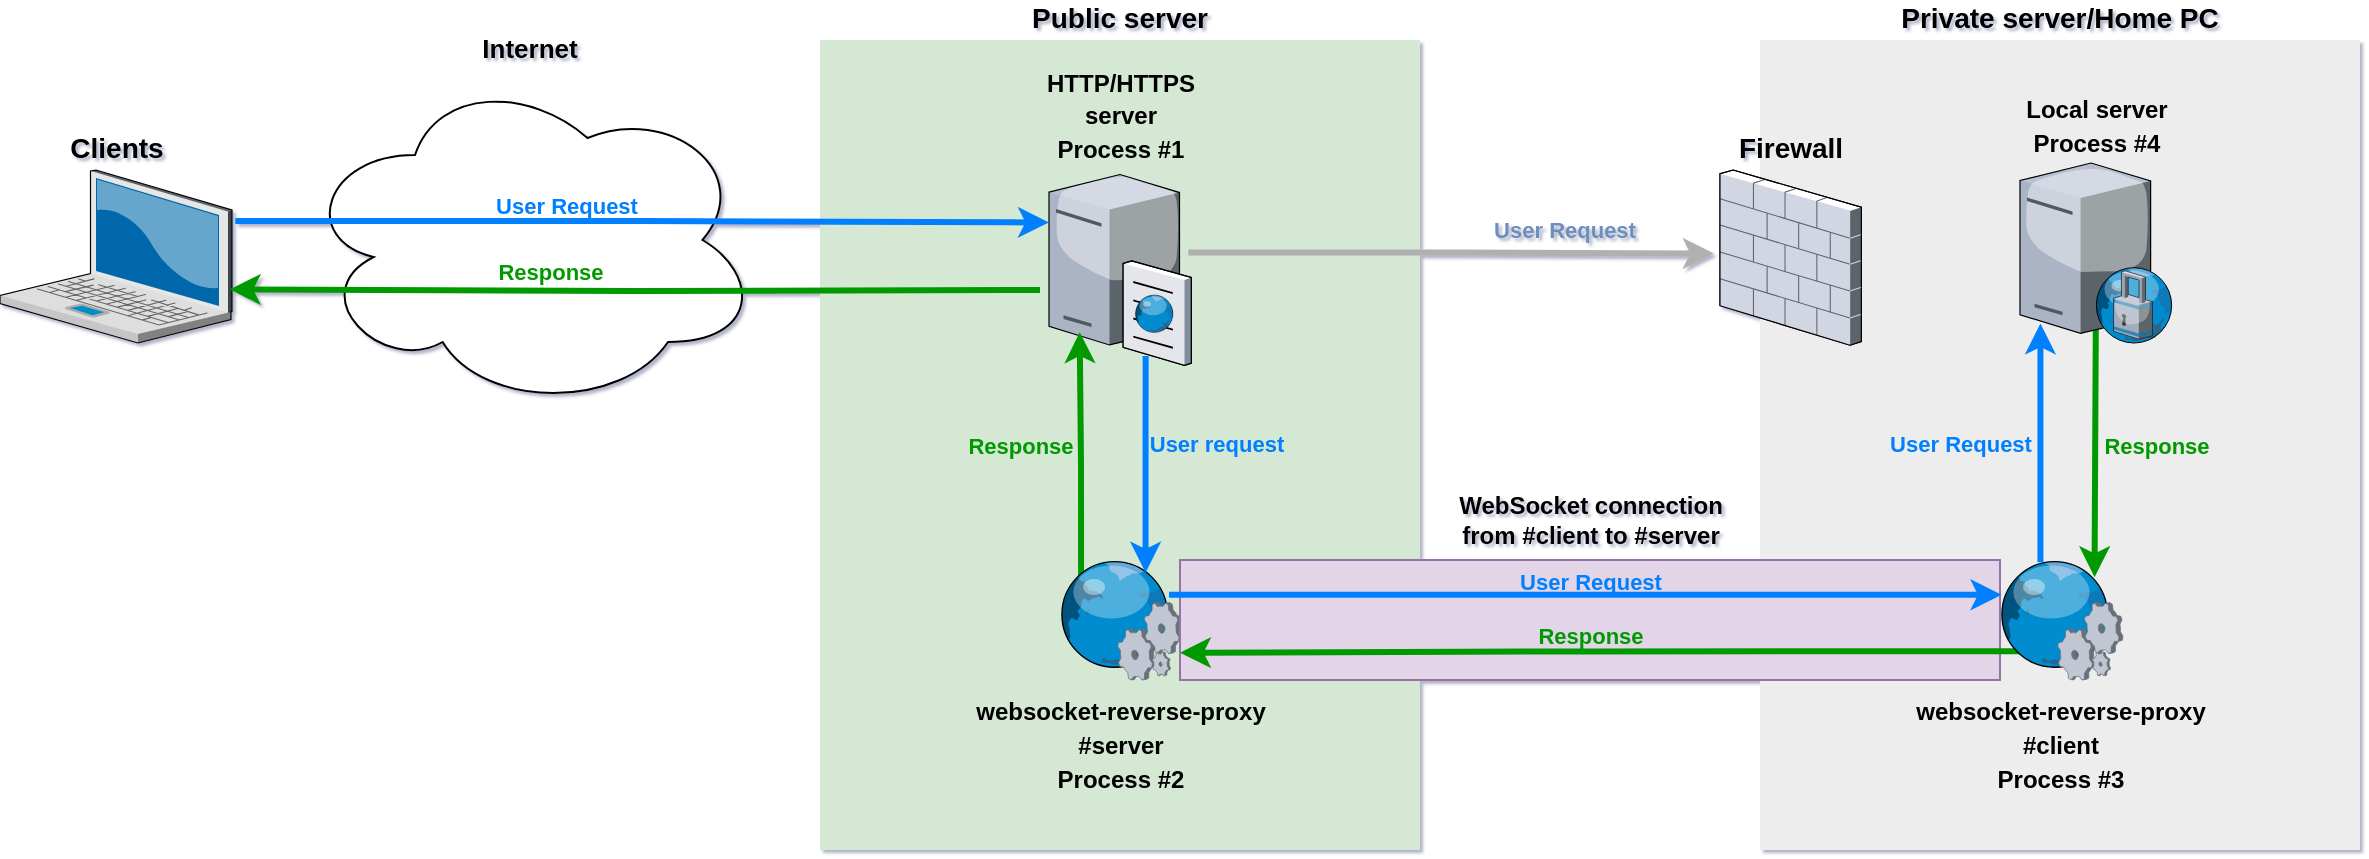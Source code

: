 <mxfile version="21.2.8" type="device">
  <diagram name="Page-1" id="e3a06f82-3646-2815-327d-82caf3d4e204">
    <mxGraphModel dx="1357" dy="902" grid="1" gridSize="10" guides="1" tooltips="1" connect="1" arrows="1" fold="1" page="1" pageScale="1.5" pageWidth="1169" pageHeight="826" background="none" math="0" shadow="1">
      <root>
        <mxCell id="0" style=";html=1;" />
        <mxCell id="1" style=";html=1;" parent="0" />
        <mxCell id="wptYLEPNSwvoELZBwLhr-25" value="&lt;font size=&quot;1&quot; color=&quot;#000000&quot;&gt;&lt;b style=&quot;font-size: 13px;&quot;&gt;Internet&lt;/b&gt;&lt;/font&gt;" style="ellipse;shape=cloud;whiteSpace=wrap;html=1;labelBackgroundColor=none;fontColor=#B3B3B3;labelPosition=center;verticalLabelPosition=top;align=center;verticalAlign=bottom;" parent="1" vertex="1">
          <mxGeometry x="350" y="460" width="230" height="170" as="geometry" />
        </mxCell>
        <mxCell id="6a7d8f32e03d9370-59" value="&lt;b&gt;Private server/Home PC&lt;br&gt;&lt;/b&gt;" style="whiteSpace=wrap;html=1;fillColor=#EDEDED;fontSize=14;strokeColor=none;verticalAlign=bottom;labelPosition=center;verticalLabelPosition=top;align=center;" parent="1" vertex="1">
          <mxGeometry x="1080" y="445" width="300" height="405" as="geometry" />
        </mxCell>
        <mxCell id="6a7d8f32e03d9370-60" value="&lt;b&gt;Public server&lt;br&gt;&lt;/b&gt;" style="whiteSpace=wrap;html=1;fillColor=#d5e8d4;fontSize=14;strokeColor=none;verticalAlign=bottom;labelPosition=center;verticalLabelPosition=top;align=center;" parent="1" vertex="1">
          <mxGeometry x="610" y="445" width="300" height="405" as="geometry" />
        </mxCell>
        <mxCell id="Pyz9VePpLtmn9AcQmofo-2" style="edgeStyle=orthogonalEdgeStyle;rounded=0;orthogonalLoop=1;jettySize=auto;html=1;entryX=0;entryY=0.269;entryDx=0;entryDy=0;entryPerimeter=0;strokeWidth=3;strokeColor=#007FFF;exitX=1.014;exitY=0.295;exitDx=0;exitDy=0;exitPerimeter=0;" parent="1" source="6a7d8f32e03d9370-2" target="6a7d8f32e03d9370-15" edge="1">
          <mxGeometry relative="1" as="geometry" />
        </mxCell>
        <mxCell id="Pyz9VePpLtmn9AcQmofo-3" value="&lt;b&gt;User Request&lt;/b&gt;" style="edgeLabel;html=1;align=center;verticalAlign=middle;resizable=0;points=[];labelBackgroundColor=none;fontColor=#007FFF;" parent="Pyz9VePpLtmn9AcQmofo-2" vertex="1" connectable="0">
          <mxGeometry x="-0.184" y="-1" relative="1" as="geometry">
            <mxPoint x="-1" y="-9" as="offset" />
          </mxGeometry>
        </mxCell>
        <mxCell id="6a7d8f32e03d9370-2" value="&lt;b&gt;Clients&lt;/b&gt;" style="verticalLabelPosition=top;aspect=fixed;html=1;verticalAlign=bottom;strokeColor=none;shape=mxgraph.citrix.laptop_2;fillColor=#66B2FF;gradientColor=#0066CC;fontSize=14;labelPosition=center;align=center;" parent="1" vertex="1">
          <mxGeometry x="200.0" y="510" width="116" height="86.5" as="geometry" />
        </mxCell>
        <mxCell id="Pyz9VePpLtmn9AcQmofo-6" style="edgeStyle=orthogonalEdgeStyle;rounded=0;orthogonalLoop=1;jettySize=auto;html=1;entryX=-0.044;entryY=0.477;entryDx=0;entryDy=0;entryPerimeter=0;strokeWidth=3;fillColor=#f5f5f5;strokeColor=#b0b0b0;exitX=0.981;exitY=0.423;exitDx=0;exitDy=0;exitPerimeter=0;" parent="1" source="6a7d8f32e03d9370-15" target="6a7d8f32e03d9370-20" edge="1">
          <mxGeometry relative="1" as="geometry" />
        </mxCell>
        <mxCell id="Pyz9VePpLtmn9AcQmofo-15" value="&lt;font color=&quot;#6c8ebf&quot;&gt;&lt;b&gt;User Request&lt;/b&gt;&lt;/font&gt;" style="edgeLabel;html=1;align=center;verticalAlign=middle;resizable=0;points=[];labelBackgroundColor=none;" parent="Pyz9VePpLtmn9AcQmofo-6" vertex="1" connectable="0">
          <mxGeometry x="-0.24" y="2" relative="1" as="geometry">
            <mxPoint x="88" y="-9" as="offset" />
          </mxGeometry>
        </mxCell>
        <mxCell id="Pyz9VePpLtmn9AcQmofo-26" style="edgeStyle=orthogonalEdgeStyle;rounded=0;orthogonalLoop=1;jettySize=auto;html=1;entryX=0.99;entryY=0.69;entryDx=0;entryDy=0;entryPerimeter=0;strokeWidth=3;strokeColor=#009900;" parent="1" target="6a7d8f32e03d9370-2" edge="1">
          <mxGeometry relative="1" as="geometry">
            <mxPoint x="720" y="570" as="sourcePoint" />
          </mxGeometry>
        </mxCell>
        <mxCell id="Pyz9VePpLtmn9AcQmofo-27" value="&lt;b&gt;&lt;font&gt;Response&lt;/font&gt;&lt;/b&gt;" style="edgeLabel;html=1;align=center;verticalAlign=middle;resizable=0;points=[];fontColor=#009900;" parent="Pyz9VePpLtmn9AcQmofo-26" vertex="1" connectable="0">
          <mxGeometry x="0.334" y="-3" relative="1" as="geometry">
            <mxPoint x="25" y="-6" as="offset" />
          </mxGeometry>
        </mxCell>
        <mxCell id="6a7d8f32e03d9370-15" value="&lt;font style=&quot;font-size: 12px;&quot;&gt;&lt;b style=&quot;&quot;&gt;HTTP/HTTPS&lt;br&gt;server&lt;br&gt;Process #1&lt;br&gt;&lt;/b&gt;&lt;/font&gt;" style="verticalLabelPosition=top;aspect=fixed;html=1;verticalAlign=bottom;strokeColor=none;shape=mxgraph.citrix.cache_server;fillColor=#66B2FF;gradientColor=#0066CC;fontSize=14;labelPosition=center;align=center;" parent="1" vertex="1">
          <mxGeometry x="724.5" y="510" width="71" height="97.5" as="geometry" />
        </mxCell>
        <mxCell id="6a7d8f32e03d9370-20" value="&lt;b&gt;&lt;font style=&quot;font-size: 14px;&quot;&gt;Firewall&lt;/font&gt;&lt;/b&gt;" style="verticalLabelPosition=top;aspect=fixed;html=1;verticalAlign=bottom;strokeColor=none;shape=mxgraph.citrix.firewall;fillColor=#66B2FF;gradientColor=#0066CC;fontSize=14;labelPosition=center;align=center;" parent="1" vertex="1">
          <mxGeometry x="1060" y="510.0" width="70.67" height="87.63" as="geometry" />
        </mxCell>
        <mxCell id="Pyz9VePpLtmn9AcQmofo-22" style="edgeStyle=orthogonalEdgeStyle;rounded=0;orthogonalLoop=1;jettySize=auto;html=1;entryX=0.774;entryY=0.143;entryDx=0;entryDy=0;entryPerimeter=0;exitX=0.495;exitY=0.929;exitDx=0;exitDy=0;exitPerimeter=0;strokeWidth=3;strokeColor=#009900;" parent="1" source="6a7d8f32e03d9370-25" target="dOMa9YdFmdKZkA4RM8_y-1" edge="1">
          <mxGeometry relative="1" as="geometry">
            <Array as="points">
              <mxPoint x="1248" y="588" />
              <mxPoint x="1247" y="588" />
            </Array>
          </mxGeometry>
        </mxCell>
        <mxCell id="Pyz9VePpLtmn9AcQmofo-23" value="&lt;font color=&quot;#009900&quot;&gt;Response&lt;/font&gt;" style="edgeLabel;html=1;align=center;verticalAlign=middle;resizable=0;points=[];labelBackgroundColor=none;fontStyle=1" parent="Pyz9VePpLtmn9AcQmofo-22" vertex="1" connectable="0">
          <mxGeometry x="-0.172" y="3" relative="1" as="geometry">
            <mxPoint x="27" y="9" as="offset" />
          </mxGeometry>
        </mxCell>
        <mxCell id="6a7d8f32e03d9370-25" value="&lt;font style=&quot;font-size: 12px&quot;&gt;&lt;b style=&quot;&quot;&gt;Local server&lt;br&gt;Process #4&lt;/b&gt;&lt;/font&gt;" style="verticalLabelPosition=top;aspect=fixed;html=1;verticalAlign=bottom;strokeColor=none;shape=mxgraph.citrix.proxy_server;fillColor=#66B2FF;gradientColor=#0066CC;fontSize=14;labelPosition=center;align=center;" parent="1" vertex="1">
          <mxGeometry x="1210" y="506.5" width="76.5" height="90" as="geometry" />
        </mxCell>
        <mxCell id="Pyz9VePpLtmn9AcQmofo-28" style="edgeStyle=orthogonalEdgeStyle;rounded=0;orthogonalLoop=1;jettySize=auto;html=1;entryX=0.216;entryY=0.832;entryDx=0;entryDy=0;entryPerimeter=0;exitX=0.191;exitY=0.171;exitDx=0;exitDy=0;exitPerimeter=0;strokeWidth=3;strokeColor=#009900;jumpStyle=none;" parent="1" source="6a7d8f32e03d9370-30" target="6a7d8f32e03d9370-15" edge="1">
          <mxGeometry relative="1" as="geometry" />
        </mxCell>
        <mxCell id="Pyz9VePpLtmn9AcQmofo-29" value="&lt;b&gt;&lt;font color=&quot;#009900&quot;&gt;Response&lt;/font&gt;&lt;/b&gt;" style="edgeLabel;html=1;align=center;verticalAlign=middle;resizable=0;points=[];labelBackgroundColor=none;" parent="Pyz9VePpLtmn9AcQmofo-28" vertex="1" connectable="0">
          <mxGeometry x="0.222" y="2" relative="1" as="geometry">
            <mxPoint x="-28" y="8" as="offset" />
          </mxGeometry>
        </mxCell>
        <mxCell id="6a7d8f32e03d9370-30" value="&lt;font style=&quot;font-size: 12px;&quot;&gt;&lt;b style=&quot;&quot;&gt;websocket-reverse-proxy&lt;br&gt;#server&lt;br&gt;Process #2&lt;br&gt;&lt;/b&gt;&lt;/font&gt;" style="verticalLabelPosition=bottom;aspect=fixed;html=1;verticalAlign=top;strokeColor=none;shape=mxgraph.citrix.web_service;fillColor=#66B2FF;gradientColor=#0066CC;fontSize=14;" parent="1" vertex="1">
          <mxGeometry x="728.5" y="705" width="63" height="60" as="geometry" />
        </mxCell>
        <mxCell id="Pyz9VePpLtmn9AcQmofo-10" value="" style="whiteSpace=wrap;html=1;fillColor=#e1d5e7;strokeColor=#9673a6;" parent="1" vertex="1">
          <mxGeometry x="790" y="705" width="410" height="60" as="geometry" />
        </mxCell>
        <mxCell id="Pyz9VePpLtmn9AcQmofo-14" value="&lt;b&gt;WebSocket connection&lt;br&gt;from #client to #server&lt;br&gt;&lt;/b&gt;" style="text;html=1;align=center;verticalAlign=middle;resizable=0;points=[];autosize=1;strokeColor=none;fillColor=none;" parent="1" vertex="1">
          <mxGeometry x="915" y="665" width="160" height="40" as="geometry" />
        </mxCell>
        <mxCell id="Pyz9VePpLtmn9AcQmofo-17" style="edgeStyle=orthogonalEdgeStyle;rounded=0;orthogonalLoop=1;jettySize=auto;html=1;entryX=0.036;entryY=0.29;entryDx=0;entryDy=0;entryPerimeter=0;strokeWidth=3;strokeColor=#007FFF;exitX=0.889;exitY=0.29;exitDx=0;exitDy=0;exitPerimeter=0;" parent="1" source="6a7d8f32e03d9370-30" target="dOMa9YdFmdKZkA4RM8_y-1" edge="1">
          <mxGeometry relative="1" as="geometry" />
        </mxCell>
        <mxCell id="Pyz9VePpLtmn9AcQmofo-18" value="&lt;font&gt;&lt;b&gt;User Request&lt;/b&gt;&lt;/font&gt;" style="edgeLabel;html=1;align=center;verticalAlign=middle;resizable=0;points=[];labelBackgroundColor=none;fontColor=#007FFF;" parent="Pyz9VePpLtmn9AcQmofo-17" vertex="1" connectable="0">
          <mxGeometry x="-0.088" relative="1" as="geometry">
            <mxPoint x="20" y="-7" as="offset" />
          </mxGeometry>
        </mxCell>
        <mxCell id="Pyz9VePpLtmn9AcQmofo-20" style="edgeStyle=orthogonalEdgeStyle;rounded=0;orthogonalLoop=1;jettySize=auto;html=1;strokeWidth=3;strokeColor=#007FFF;exitX=0.345;exitY=0.019;exitDx=0;exitDy=0;exitPerimeter=0;entryX=0.121;entryY=0.891;entryDx=0;entryDy=0;entryPerimeter=0;" parent="1" source="dOMa9YdFmdKZkA4RM8_y-1" target="6a7d8f32e03d9370-25" edge="1">
          <mxGeometry relative="1" as="geometry">
            <Array as="points">
              <mxPoint x="1220" y="587" />
            </Array>
            <mxPoint x="1200" y="590" as="targetPoint" />
          </mxGeometry>
        </mxCell>
        <mxCell id="Pyz9VePpLtmn9AcQmofo-21" value="&lt;font&gt;&lt;b&gt;User Request&lt;/b&gt;&lt;/font&gt;" style="edgeLabel;html=1;align=center;verticalAlign=middle;resizable=0;points=[];labelBackgroundColor=none;fontColor=#007FFF;" parent="Pyz9VePpLtmn9AcQmofo-20" vertex="1" connectable="0">
          <mxGeometry x="0.355" y="-2" relative="1" as="geometry">
            <mxPoint x="-42" y="22" as="offset" />
          </mxGeometry>
        </mxCell>
        <mxCell id="Pyz9VePpLtmn9AcQmofo-24" style="edgeStyle=orthogonalEdgeStyle;rounded=0;orthogonalLoop=1;jettySize=auto;html=1;entryX=0.976;entryY=0.773;entryDx=0;entryDy=0;entryPerimeter=0;exitX=0.2;exitY=0.761;exitDx=0;exitDy=0;exitPerimeter=0;strokeWidth=3;strokeColor=#009900;" parent="1" source="dOMa9YdFmdKZkA4RM8_y-1" target="6a7d8f32e03d9370-30" edge="1">
          <mxGeometry relative="1" as="geometry" />
        </mxCell>
        <mxCell id="Pyz9VePpLtmn9AcQmofo-25" value="&lt;b&gt;&lt;font color=&quot;#009900&quot;&gt;Response&lt;/font&gt;&lt;/b&gt;" style="edgeLabel;html=1;align=center;verticalAlign=middle;resizable=0;points=[];labelBackgroundColor=none;" parent="Pyz9VePpLtmn9AcQmofo-24" vertex="1" connectable="0">
          <mxGeometry x="0.282" y="-3" relative="1" as="geometry">
            <mxPoint x="53" y="-6" as="offset" />
          </mxGeometry>
        </mxCell>
        <mxCell id="dOMa9YdFmdKZkA4RM8_y-1" value="&lt;font style=&quot;font-size: 12px;&quot;&gt;&lt;b style=&quot;&quot;&gt;websocket-reverse-proxy&lt;br&gt;#client&lt;br&gt;Process #3&lt;br&gt;&lt;/b&gt;&lt;/font&gt;" style="verticalLabelPosition=bottom;aspect=fixed;html=1;verticalAlign=top;strokeColor=none;shape=mxgraph.citrix.web_service;fillColor=#66B2FF;gradientColor=#0066CC;fontSize=14;" parent="1" vertex="1">
          <mxGeometry x="1198.5" y="705" width="63" height="60" as="geometry" />
        </mxCell>
        <mxCell id="dOMa9YdFmdKZkA4RM8_y-12" style="edgeStyle=orthogonalEdgeStyle;rounded=0;orthogonalLoop=1;jettySize=auto;html=1;startArrow=classic;startFill=1;endArrow=none;endFill=0;strokeWidth=3;curved=1;fillColor=#dae8fc;strokeColor=#007FFF;exitX=0.703;exitY=0.106;exitDx=0;exitDy=0;exitPerimeter=0;" parent="1" source="6a7d8f32e03d9370-30" edge="1">
          <mxGeometry relative="1" as="geometry">
            <mxPoint x="773" y="603" as="targetPoint" />
            <Array as="points">
              <mxPoint x="773" y="603" />
            </Array>
          </mxGeometry>
        </mxCell>
        <mxCell id="dOMa9YdFmdKZkA4RM8_y-18" value="&lt;b&gt;&lt;font&gt;User request&lt;/font&gt;&lt;/b&gt;" style="edgeLabel;html=1;align=center;verticalAlign=middle;resizable=0;points=[];labelBackgroundColor=none;fontColor=#007FFF;labelBorderColor=none;" parent="dOMa9YdFmdKZkA4RM8_y-12" vertex="1" connectable="0">
          <mxGeometry x="-0.052" y="1" relative="1" as="geometry">
            <mxPoint x="36" y="-13" as="offset" />
          </mxGeometry>
        </mxCell>
      </root>
    </mxGraphModel>
  </diagram>
</mxfile>
